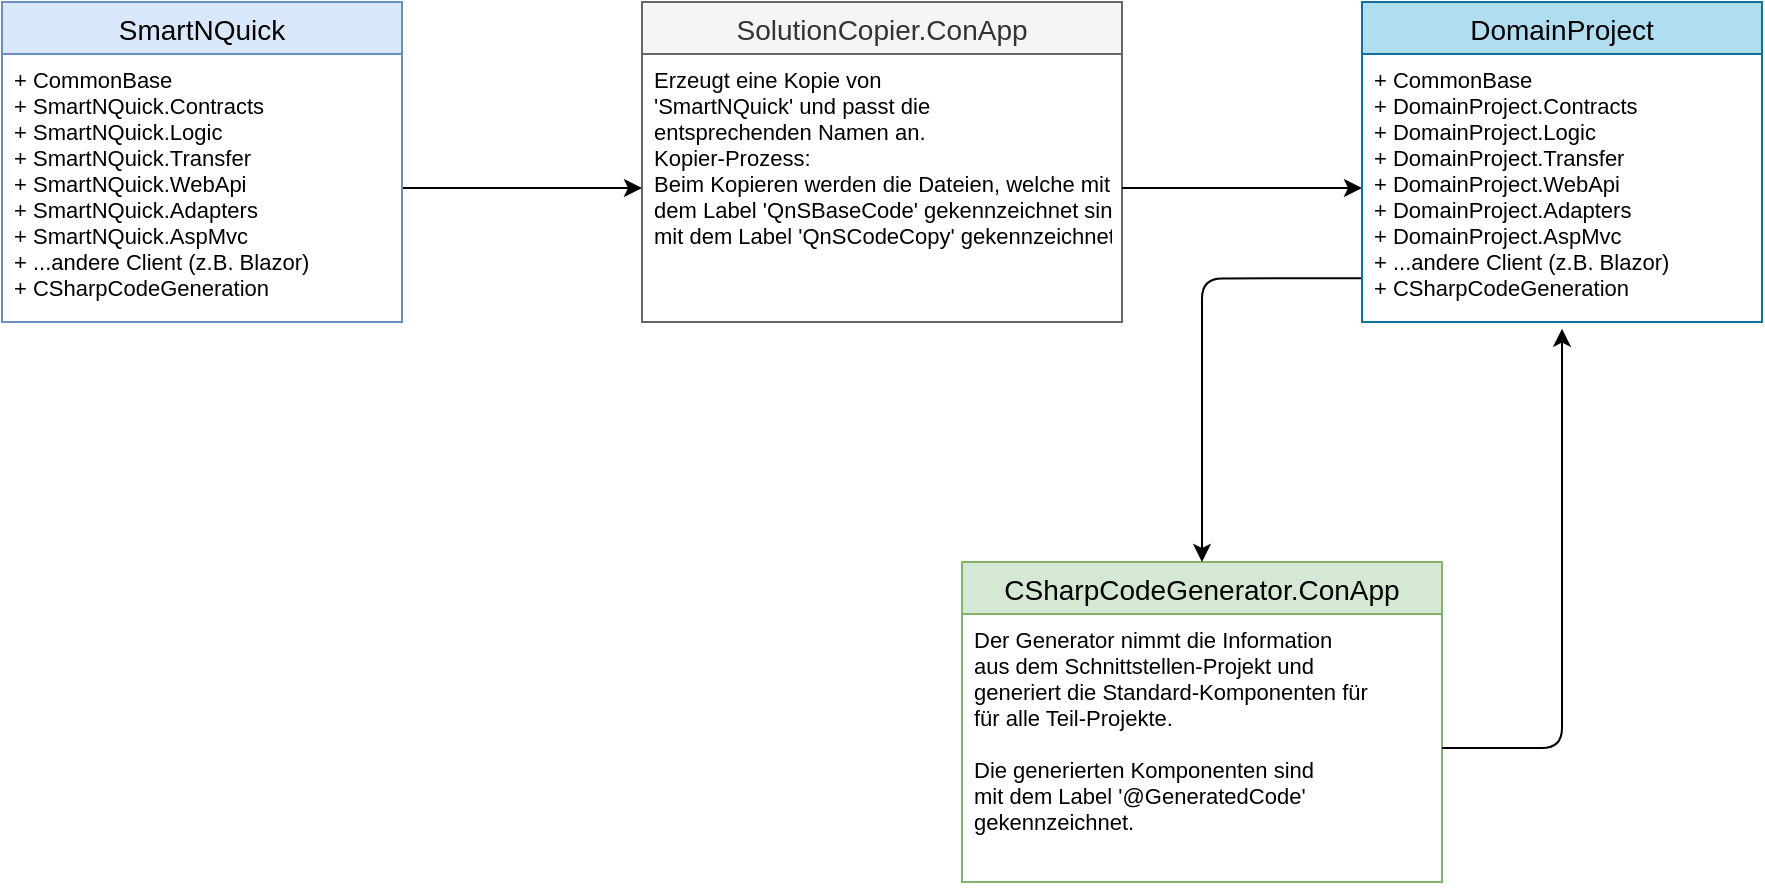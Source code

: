 <mxfile version="15.4.0" type="device"><diagram id="1cCb_u2O2cXnM25xXA9q" name="Domain Projekt Erzeugen"><mxGraphModel dx="1024" dy="592" grid="1" gridSize="10" guides="1" tooltips="1" connect="1" arrows="1" fold="1" page="1" pageScale="1" pageWidth="1169" pageHeight="827" math="0" shadow="0"><root><mxCell id="0"/><mxCell id="1" parent="0"/><mxCell id="KD4jFZE-13GcvxPWc2QR-12" value="SolutionCopier.ConApp" style="swimlane;fontStyle=0;childLayout=stackLayout;horizontal=1;startSize=26;fillColor=#f5f5f5;horizontalStack=0;resizeParent=1;resizeParentMax=0;resizeLast=0;collapsible=1;marginBottom=0;swimlaneFillColor=#ffffff;align=center;fontSize=14;strokeColor=#666666;fontColor=#333333;" parent="1" vertex="1"><mxGeometry x="360" y="40" width="240" height="160" as="geometry"/></mxCell><mxCell id="KD4jFZE-13GcvxPWc2QR-15" value="Erzeugt eine Kopie von &#10;'SmartNQuick' und passt die &#10;entsprechenden Namen an.&#10;Kopier-Prozess:&#10;Beim Kopieren werden die Dateien, welche mit &#10;dem Label 'QnSBaseCode' gekennzeichnet sind &#10;mit dem Label 'QnSCodeCopy' gekennzeichnet." style="text;strokeColor=none;fillColor=none;spacingLeft=4;spacingRight=4;overflow=hidden;rotatable=0;points=[[0,0.5],[1,0.5]];portConstraint=eastwest;fontSize=11;" parent="KD4jFZE-13GcvxPWc2QR-12" vertex="1"><mxGeometry y="26" width="240" height="134" as="geometry"/></mxCell><mxCell id="KD4jFZE-13GcvxPWc2QR-16" value="" style="endArrow=classic;html=1;fontSize=10;" parent="1" target="KD4jFZE-13GcvxPWc2QR-15" edge="1"><mxGeometry width="50" height="50" relative="1" as="geometry"><mxPoint x="240" y="133" as="sourcePoint"/><mxPoint x="360" y="179" as="targetPoint"/></mxGeometry></mxCell><mxCell id="KD4jFZE-13GcvxPWc2QR-17" value="" style="endArrow=classic;html=1;fontSize=10;exitX=1;exitY=0.5;exitDx=0;exitDy=0;entryX=0;entryY=0.5;entryDx=0;entryDy=0;" parent="1" source="KD4jFZE-13GcvxPWc2QR-15" target="3mBax8T-b5g0QYJkGsF_-5" edge="1"><mxGeometry width="50" height="50" relative="1" as="geometry"><mxPoint x="580" y="179" as="sourcePoint"/><mxPoint x="760" y="110" as="targetPoint"/></mxGeometry></mxCell><mxCell id="HJnT3ruHKlJ9XbuJZBQY-1" value="CSharpCodeGenerator.ConApp" style="swimlane;fontStyle=0;childLayout=stackLayout;horizontal=1;startSize=26;fillColor=#d5e8d4;horizontalStack=0;resizeParent=1;resizeParentMax=0;resizeLast=0;collapsible=1;marginBottom=0;swimlaneFillColor=#ffffff;align=center;fontSize=14;strokeColor=#82b366;" parent="1" vertex="1"><mxGeometry x="520" y="320" width="240" height="160" as="geometry"/></mxCell><mxCell id="HJnT3ruHKlJ9XbuJZBQY-3" value="Der Generator nimmt die Information &#10;aus dem Schnittstellen-Projekt und &#10;generiert die Standard-Komponenten für &#10;für alle Teil-Projekte. &#10;&#10;Die generierten Komponenten sind&#10;mit dem Label '@GeneratedCode' &#10;gekennzeichnet." style="text;strokeColor=none;fillColor=none;spacingLeft=4;spacingRight=4;overflow=hidden;rotatable=0;points=[[0,0.5],[1,0.5]];portConstraint=eastwest;fontSize=11;" parent="HJnT3ruHKlJ9XbuJZBQY-1" vertex="1"><mxGeometry y="26" width="240" height="134" as="geometry"/></mxCell><mxCell id="HJnT3ruHKlJ9XbuJZBQY-6" value="" style="edgeStyle=segmentEdgeStyle;endArrow=classic;html=1;exitX=1;exitY=0.5;exitDx=0;exitDy=0;entryX=0.5;entryY=1.025;entryDx=0;entryDy=0;entryPerimeter=0;" parent="1" source="HJnT3ruHKlJ9XbuJZBQY-3" target="3mBax8T-b5g0QYJkGsF_-5" edge="1"><mxGeometry width="50" height="50" relative="1" as="geometry"><mxPoint x="940" y="730" as="sourcePoint"/><mxPoint x="895" y="260" as="targetPoint"/></mxGeometry></mxCell><mxCell id="HJnT3ruHKlJ9XbuJZBQY-8" value="" style="edgeStyle=segmentEdgeStyle;endArrow=classic;html=1;exitX=0.004;exitY=0.837;exitDx=0;exitDy=0;entryX=0.5;entryY=0;entryDx=0;entryDy=0;exitPerimeter=0;" parent="1" source="3mBax8T-b5g0QYJkGsF_-5" target="HJnT3ruHKlJ9XbuJZBQY-1" edge="1"><mxGeometry width="50" height="50" relative="1" as="geometry"><mxPoint x="760" y="185" as="sourcePoint"/><mxPoint x="730" y="360" as="targetPoint"/></mxGeometry></mxCell><mxCell id="3mBax8T-b5g0QYJkGsF_-1" value="SmartNQuick" style="swimlane;fontStyle=0;childLayout=stackLayout;horizontal=1;startSize=26;fillColor=#dae8fc;horizontalStack=0;resizeParent=1;resizeParentMax=0;resizeLast=0;collapsible=1;marginBottom=0;swimlaneFillColor=#ffffff;align=center;fontSize=14;strokeColor=#6c8ebf;" parent="1" vertex="1"><mxGeometry x="40" y="40" width="200" height="160" as="geometry"/></mxCell><mxCell id="3mBax8T-b5g0QYJkGsF_-3" value="+ CommonBase&#10;+ SmartNQuick.Contracts&#10;+ SmartNQuick.Logic&#10;+ SmartNQuick.Transfer&#10;+ SmartNQuick.WebApi&#10;+ SmartNQuick.Adapters&#10;+ SmartNQuick.AspMvc&#10;+ ...andere Client (z.B. Blazor)&#10;+ CSharpCodeGeneration" style="text;strokeColor=none;fillColor=none;spacingLeft=4;spacingRight=4;overflow=hidden;rotatable=0;points=[[0,0.5],[1,0.5]];portConstraint=eastwest;fontSize=11;" parent="3mBax8T-b5g0QYJkGsF_-1" vertex="1"><mxGeometry y="26" width="200" height="134" as="geometry"/></mxCell><mxCell id="3mBax8T-b5g0QYJkGsF_-4" value="DomainProject" style="swimlane;fontStyle=0;childLayout=stackLayout;horizontal=1;startSize=26;fillColor=#b1ddf0;horizontalStack=0;resizeParent=1;resizeParentMax=0;resizeLast=0;collapsible=1;marginBottom=0;swimlaneFillColor=#ffffff;align=center;fontSize=14;strokeColor=#10739e;" parent="1" vertex="1"><mxGeometry x="720" y="40" width="200" height="160" as="geometry"/></mxCell><mxCell id="3mBax8T-b5g0QYJkGsF_-5" value="+ CommonBase&#10;+ DomainProject.Contracts&#10;+ DomainProject.Logic&#10;+ DomainProject.Transfer&#10;+ DomainProject.WebApi&#10;+ DomainProject.Adapters&#10;+ DomainProject.AspMvc&#10;+ ...andere Client (z.B. Blazor)&#10;+ CSharpCodeGeneration" style="text;strokeColor=none;fillColor=none;spacingLeft=4;spacingRight=4;overflow=hidden;rotatable=0;points=[[0,0.5],[1,0.5]];portConstraint=eastwest;fontSize=11;" parent="3mBax8T-b5g0QYJkGsF_-4" vertex="1"><mxGeometry y="26" width="200" height="134" as="geometry"/></mxCell></root></mxGraphModel></diagram></mxfile>